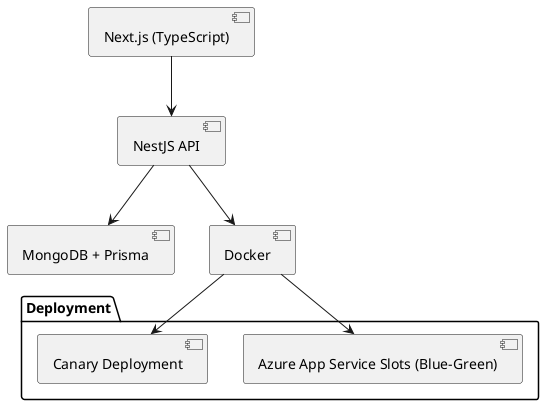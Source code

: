 @startuml ArchitectureDiagram

package "Deployment" {
    [Azure App Service Slots (Blue-Green)]
    [Canary Deployment]
}

[Next.js (TypeScript)] --> [NestJS API]
[NestJS API] --> [MongoDB + Prisma]
[NestJS API] --> [Docker]
[Docker] --> [Azure App Service Slots (Blue-Green)]
[Docker] --> [Canary Deployment]

@enduml
